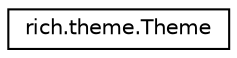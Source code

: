 digraph "Graphical Class Hierarchy"
{
 // LATEX_PDF_SIZE
  edge [fontname="Helvetica",fontsize="10",labelfontname="Helvetica",labelfontsize="10"];
  node [fontname="Helvetica",fontsize="10",shape=record];
  rankdir="LR";
  Node0 [label="rich.theme.Theme",height=0.2,width=0.4,color="black", fillcolor="white", style="filled",URL="$classrich_1_1theme_1_1Theme.html",tooltip=" "];
}
